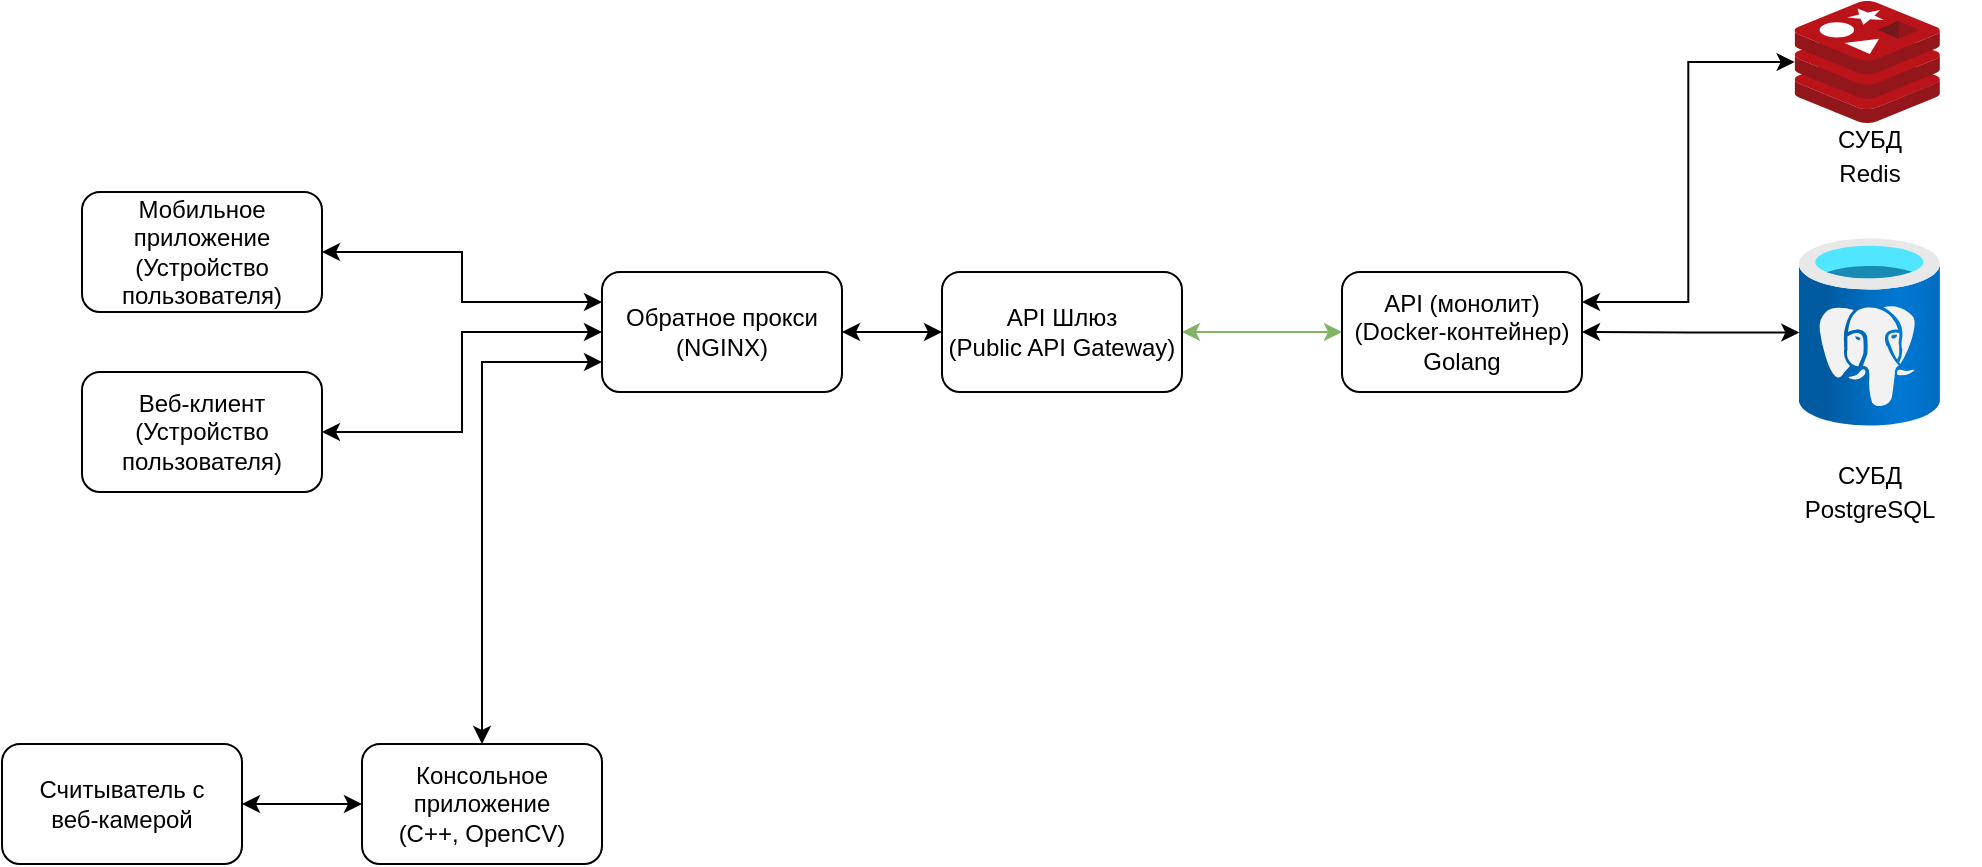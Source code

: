 <mxfile>
    <diagram id="SW4DfvEqGbZ3StJW-6-M" name="Page-1">
        <mxGraphModel dx="-278" dy="436" grid="1" gridSize="10" guides="1" tooltips="1" connect="1" arrows="1" fold="1" page="1" pageScale="1" pageWidth="1169" pageHeight="827" math="0" shadow="0">
            <root>
                <mxCell id="0"/>
                <mxCell id="1" parent="0"/>
                <mxCell id="IJb-e8eg-xS6ZChyu8Ve-141" style="edgeStyle=orthogonalEdgeStyle;rounded=0;orthogonalLoop=1;jettySize=auto;html=1;startArrow=classic;startFill=1;strokeWidth=1;entryX=0;entryY=0.5;entryDx=0;entryDy=0;exitX=1;exitY=0.5;exitDx=0;exitDy=0;" parent="1" source="0ASeBLusxYy_lWqm8Vvi-7" target="IJb-e8eg-xS6ZChyu8Ve-163" edge="1">
                    <mxGeometry relative="1" as="geometry">
                        <mxPoint x="1430.78" y="506" as="targetPoint"/>
                        <mxPoint x="1390" y="506" as="sourcePoint"/>
                    </mxGeometry>
                </mxCell>
                <mxCell id="0ASeBLusxYy_lWqm8Vvi-42" style="edgeStyle=orthogonalEdgeStyle;rounded=0;orthogonalLoop=1;jettySize=auto;html=1;exitX=1;exitY=0.5;exitDx=0;exitDy=0;entryX=0;entryY=0.5;entryDx=0;entryDy=0;startArrow=classic;startFill=1;endArrow=classic;endFill=1;strokeWidth=1;fillColor=#d5e8d4;strokeColor=#82b366;entryPerimeter=0;" parent="1" source="IJb-e8eg-xS6ZChyu8Ve-150" target="0ASeBLusxYy_lWqm8Vvi-14" edge="1">
                    <mxGeometry relative="1" as="geometry">
                        <Array as="points">
                            <mxPoint x="1960" y="270"/>
                            <mxPoint x="1960" y="270"/>
                        </Array>
                    </mxGeometry>
                </mxCell>
                <mxCell id="IJb-e8eg-xS6ZChyu8Ve-150" value="API Шлюз&lt;br&gt;(Public API Gateway)" style="rounded=1;whiteSpace=wrap;html=1;" parent="1" vertex="1">
                    <mxGeometry x="1790" y="240" width="120" height="60" as="geometry"/>
                </mxCell>
                <mxCell id="0ASeBLusxYy_lWqm8Vvi-35" style="edgeStyle=orthogonalEdgeStyle;rounded=0;orthogonalLoop=1;jettySize=auto;html=1;exitX=1;exitY=0.5;exitDx=0;exitDy=0;startArrow=classic;startFill=1;strokeWidth=1;endArrow=classic;endFill=1;entryX=0;entryY=0.5;entryDx=0;entryDy=0;" parent="1" source="IJb-e8eg-xS6ZChyu8Ve-155" target="0ASeBLusxYy_lWqm8Vvi-1" edge="1">
                    <mxGeometry relative="1" as="geometry">
                        <mxPoint x="1590" y="270" as="targetPoint"/>
                        <Array as="points">
                            <mxPoint x="1550" y="320"/>
                            <mxPoint x="1550" y="270"/>
                        </Array>
                    </mxGeometry>
                </mxCell>
                <mxCell id="IJb-e8eg-xS6ZChyu8Ve-155" value="Веб-клиент&lt;br&gt;(Устройство пользователя)" style="rounded=1;whiteSpace=wrap;html=1;" parent="1" vertex="1">
                    <mxGeometry x="1360" y="290" width="120" height="60" as="geometry"/>
                </mxCell>
                <mxCell id="0ASeBLusxYy_lWqm8Vvi-36" style="edgeStyle=orthogonalEdgeStyle;rounded=0;orthogonalLoop=1;jettySize=auto;html=1;exitX=1;exitY=0.5;exitDx=0;exitDy=0;startArrow=classic;startFill=1;endArrow=classic;endFill=1;strokeWidth=1;entryX=0;entryY=0.25;entryDx=0;entryDy=0;" parent="1" source="IJb-e8eg-xS6ZChyu8Ve-157" target="0ASeBLusxYy_lWqm8Vvi-1" edge="1">
                    <mxGeometry relative="1" as="geometry">
                        <mxPoint x="1560" y="270" as="targetPoint"/>
                    </mxGeometry>
                </mxCell>
                <mxCell id="IJb-e8eg-xS6ZChyu8Ve-157" value="Мобильное приложение&lt;br&gt;(Устройство пользователя)" style="rounded=1;whiteSpace=wrap;html=1;" parent="1" vertex="1">
                    <mxGeometry x="1360" y="200" width="120" height="60" as="geometry"/>
                </mxCell>
                <mxCell id="0ASeBLusxYy_lWqm8Vvi-53" style="edgeStyle=orthogonalEdgeStyle;rounded=0;orthogonalLoop=1;jettySize=auto;html=1;exitX=0.5;exitY=0;exitDx=0;exitDy=0;entryX=0;entryY=0.75;entryDx=0;entryDy=0;fontSize=12;fontColor=#000000;startArrow=classic;startFill=1;endArrow=classic;endFill=1;strokeWidth=1;" parent="1" source="IJb-e8eg-xS6ZChyu8Ve-163" target="0ASeBLusxYy_lWqm8Vvi-1" edge="1">
                    <mxGeometry relative="1" as="geometry">
                        <Array as="points">
                            <mxPoint x="1560" y="285"/>
                        </Array>
                    </mxGeometry>
                </mxCell>
                <mxCell id="IJb-e8eg-xS6ZChyu8Ve-163" value="Консольное приложение&lt;br&gt;(C++, OpenCV)" style="rounded=1;whiteSpace=wrap;html=1;" parent="1" vertex="1">
                    <mxGeometry x="1500.0" y="476" width="120" height="60" as="geometry"/>
                </mxCell>
                <mxCell id="0ASeBLusxYy_lWqm8Vvi-33" style="edgeStyle=orthogonalEdgeStyle;rounded=0;orthogonalLoop=1;jettySize=auto;html=1;exitX=1;exitY=0.5;exitDx=0;exitDy=0;startArrow=classic;startFill=1;strokeWidth=1;" parent="1" source="0ASeBLusxYy_lWqm8Vvi-1" target="IJb-e8eg-xS6ZChyu8Ve-150" edge="1">
                    <mxGeometry relative="1" as="geometry"/>
                </mxCell>
                <mxCell id="0ASeBLusxYy_lWqm8Vvi-1" value="Обратное прокси&lt;br&gt;(NGINX)" style="rounded=1;whiteSpace=wrap;html=1;" parent="1" vertex="1">
                    <mxGeometry x="1620" y="240" width="120" height="60" as="geometry"/>
                </mxCell>
                <mxCell id="0ASeBLusxYy_lWqm8Vvi-7" value="Считыватель с &lt;br&gt;веб-камерой" style="rounded=1;whiteSpace=wrap;html=1;" parent="1" vertex="1">
                    <mxGeometry x="1320.0" y="476" width="120" height="60" as="geometry"/>
                </mxCell>
                <mxCell id="0ASeBLusxYy_lWqm8Vvi-14" value="API (монолит)&lt;br&gt;(Docker-контейнер)&lt;br&gt;Golang" style="rounded=1;whiteSpace=wrap;html=1;" parent="1" vertex="1">
                    <mxGeometry x="1990" y="240" width="120" height="60" as="geometry"/>
                </mxCell>
                <mxCell id="0ASeBLusxYy_lWqm8Vvi-30" value="" style="aspect=fixed;html=1;points=[];align=center;image;fontSize=12;image=img/lib/azure2/databases/Azure_Database_PostgreSQL_Server.svg;" parent="1" vertex="1">
                    <mxGeometry x="2218.44" y="223" width="70.5" height="94" as="geometry"/>
                </mxCell>
                <mxCell id="-5wnUk8HzMggQEpB9TKb-9" value="" style="edgeStyle=orthogonalEdgeStyle;rounded=0;orthogonalLoop=1;jettySize=auto;html=1;endArrow=classic;endFill=1;startArrow=classic;startFill=1;entryX=1;entryY=0.25;entryDx=0;entryDy=0;" parent="1" source="0ASeBLusxYy_lWqm8Vvi-31" target="0ASeBLusxYy_lWqm8Vvi-14" edge="1">
                    <mxGeometry relative="1" as="geometry">
                        <mxPoint x="2110" y="135" as="targetPoint"/>
                    </mxGeometry>
                </mxCell>
                <mxCell id="0ASeBLusxYy_lWqm8Vvi-31" value="" style="sketch=0;aspect=fixed;html=1;points=[];align=center;image;fontSize=12;image=img/lib/mscae/Cache_Redis_Product.svg;" parent="1" vertex="1">
                    <mxGeometry x="2216.32" y="104.5" width="72.62" height="61" as="geometry"/>
                </mxCell>
                <mxCell id="3" value="&lt;font color=&quot;#000000&quot; style=&quot;font-size: 12px&quot;&gt;СУБД&lt;br&gt;PostgreSQL&lt;br&gt;&lt;/font&gt;" style="text;html=1;strokeColor=none;fillColor=none;align=center;verticalAlign=middle;whiteSpace=wrap;rounded=0;fontSize=14;fontColor=#B9E0A5;" parent="1" vertex="1">
                    <mxGeometry x="2198.69" y="334" width="110" height="30" as="geometry"/>
                </mxCell>
                <mxCell id="4" value="&lt;font color=&quot;#000000&quot; style=&quot;font-size: 12px&quot;&gt;СУБД&lt;br&gt;Redis&lt;br&gt;&lt;/font&gt;" style="text;html=1;strokeColor=none;fillColor=none;align=center;verticalAlign=middle;whiteSpace=wrap;rounded=0;fontSize=14;fontColor=#B9E0A5;" parent="1" vertex="1">
                    <mxGeometry x="2198.69" y="165.5" width="110" height="30" as="geometry"/>
                </mxCell>
                <mxCell id="-5wnUk8HzMggQEpB9TKb-11" value="" style="edgeStyle=orthogonalEdgeStyle;rounded=0;orthogonalLoop=1;jettySize=auto;html=1;endArrow=classic;endFill=1;startArrow=classic;startFill=1;exitX=0.003;exitY=0.503;exitDx=0;exitDy=0;exitPerimeter=0;entryX=1;entryY=0.5;entryDx=0;entryDy=0;" parent="1" source="0ASeBLusxYy_lWqm8Vvi-30" target="0ASeBLusxYy_lWqm8Vvi-14" edge="1">
                    <mxGeometry relative="1" as="geometry">
                        <mxPoint x="2227.242" y="279.234" as="sourcePoint"/>
                        <mxPoint x="2120" y="165" as="targetPoint"/>
                        <Array as="points">
                            <mxPoint x="2164" y="270"/>
                        </Array>
                    </mxGeometry>
                </mxCell>
            </root>
        </mxGraphModel>
    </diagram>
</mxfile>